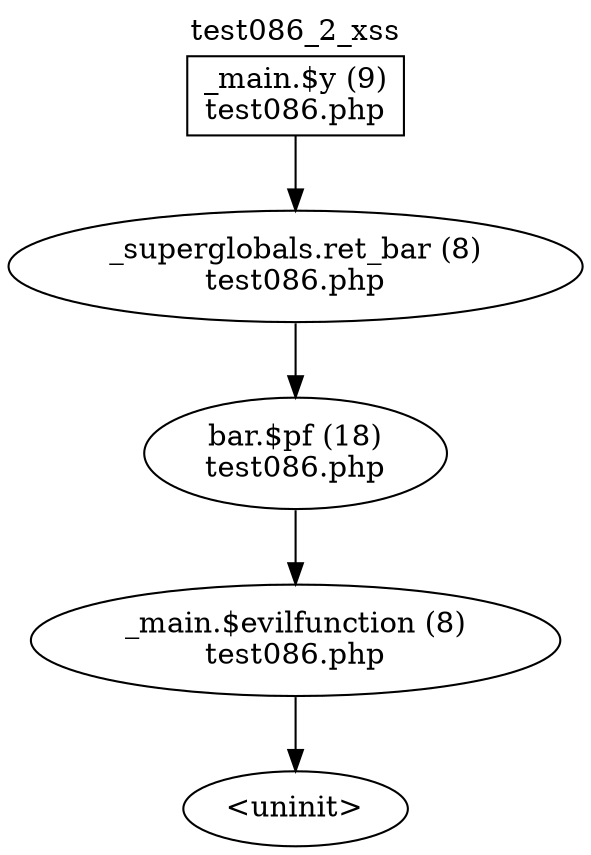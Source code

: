 digraph cfg {
  label="test086_2_xss";
  labelloc=t;
  n1 [shape=box, label="_main.$y (9)\ntest086.php"];
  n2 [shape=ellipse, label="_superglobals.ret_bar (8)\ntest086.php"];
  n3 [shape=ellipse, label="bar.$pf (18)\ntest086.php"];
  n4 [shape=ellipse, label="_main.$evilfunction (8)\ntest086.php"];
  n5 [shape=ellipse, label="<uninit>"];
  n1 -> n2;
  n2 -> n3;
  n3 -> n4;
  n4 -> n5;
}
